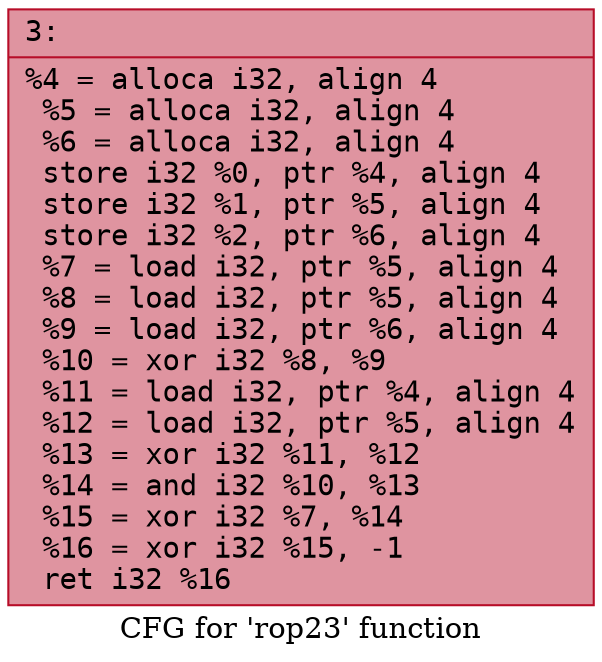 digraph "CFG for 'rop23' function" {
	label="CFG for 'rop23' function";

	Node0x6000015c65d0 [shape=record,color="#b70d28ff", style=filled, fillcolor="#b70d2870" fontname="Courier",label="{3:\l|  %4 = alloca i32, align 4\l  %5 = alloca i32, align 4\l  %6 = alloca i32, align 4\l  store i32 %0, ptr %4, align 4\l  store i32 %1, ptr %5, align 4\l  store i32 %2, ptr %6, align 4\l  %7 = load i32, ptr %5, align 4\l  %8 = load i32, ptr %5, align 4\l  %9 = load i32, ptr %6, align 4\l  %10 = xor i32 %8, %9\l  %11 = load i32, ptr %4, align 4\l  %12 = load i32, ptr %5, align 4\l  %13 = xor i32 %11, %12\l  %14 = and i32 %10, %13\l  %15 = xor i32 %7, %14\l  %16 = xor i32 %15, -1\l  ret i32 %16\l}"];
}
